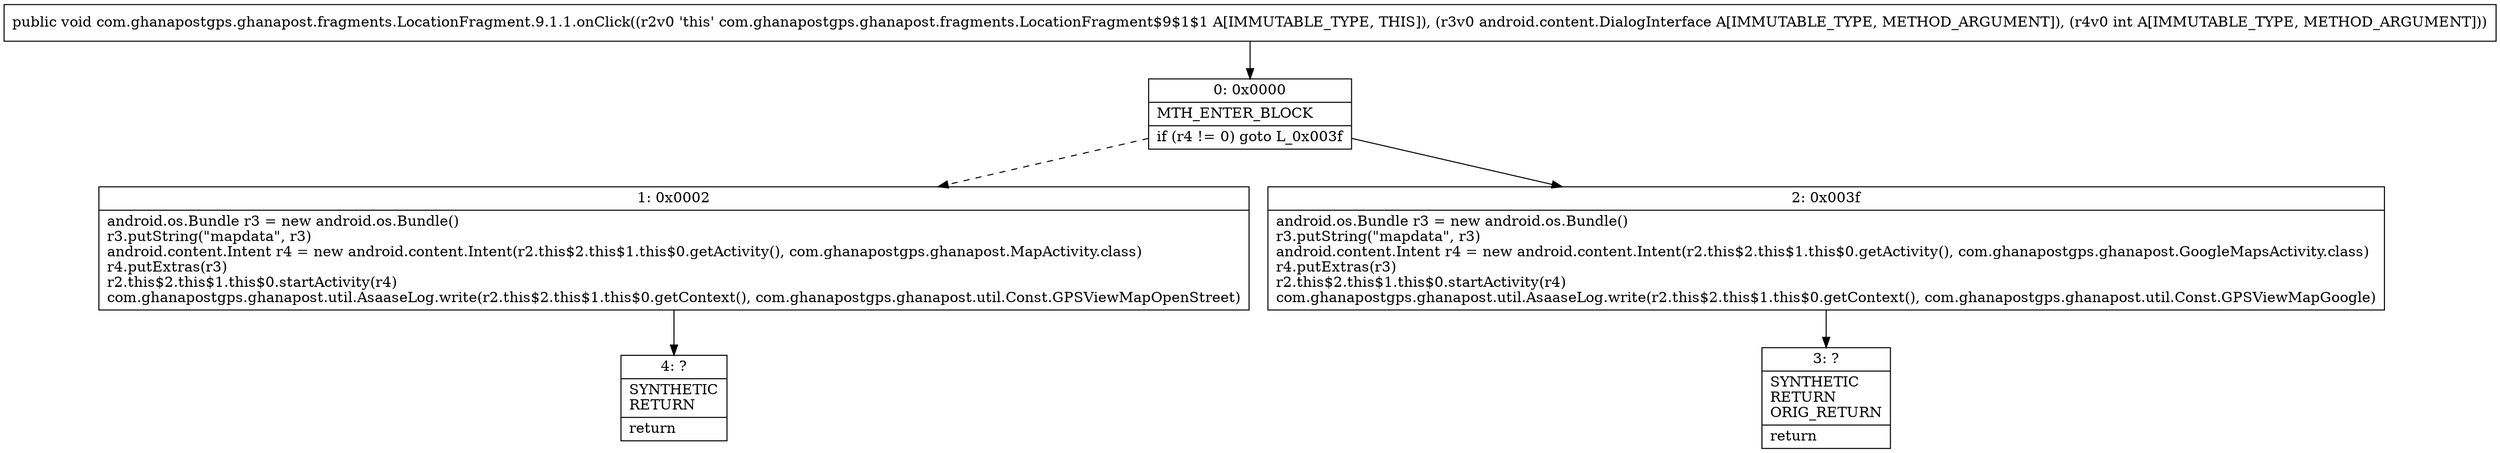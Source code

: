 digraph "CFG forcom.ghanapostgps.ghanapost.fragments.LocationFragment.9.1.1.onClick(Landroid\/content\/DialogInterface;I)V" {
Node_0 [shape=record,label="{0\:\ 0x0000|MTH_ENTER_BLOCK\l|if (r4 != 0) goto L_0x003f\l}"];
Node_1 [shape=record,label="{1\:\ 0x0002|android.os.Bundle r3 = new android.os.Bundle()\lr3.putString(\"mapdata\", r3)\landroid.content.Intent r4 = new android.content.Intent(r2.this$2.this$1.this$0.getActivity(), com.ghanapostgps.ghanapost.MapActivity.class)\lr4.putExtras(r3)\lr2.this$2.this$1.this$0.startActivity(r4)\lcom.ghanapostgps.ghanapost.util.AsaaseLog.write(r2.this$2.this$1.this$0.getContext(), com.ghanapostgps.ghanapost.util.Const.GPSViewMapOpenStreet)\l}"];
Node_2 [shape=record,label="{2\:\ 0x003f|android.os.Bundle r3 = new android.os.Bundle()\lr3.putString(\"mapdata\", r3)\landroid.content.Intent r4 = new android.content.Intent(r2.this$2.this$1.this$0.getActivity(), com.ghanapostgps.ghanapost.GoogleMapsActivity.class)\lr4.putExtras(r3)\lr2.this$2.this$1.this$0.startActivity(r4)\lcom.ghanapostgps.ghanapost.util.AsaaseLog.write(r2.this$2.this$1.this$0.getContext(), com.ghanapostgps.ghanapost.util.Const.GPSViewMapGoogle)\l}"];
Node_3 [shape=record,label="{3\:\ ?|SYNTHETIC\lRETURN\lORIG_RETURN\l|return\l}"];
Node_4 [shape=record,label="{4\:\ ?|SYNTHETIC\lRETURN\l|return\l}"];
MethodNode[shape=record,label="{public void com.ghanapostgps.ghanapost.fragments.LocationFragment.9.1.1.onClick((r2v0 'this' com.ghanapostgps.ghanapost.fragments.LocationFragment$9$1$1 A[IMMUTABLE_TYPE, THIS]), (r3v0 android.content.DialogInterface A[IMMUTABLE_TYPE, METHOD_ARGUMENT]), (r4v0 int A[IMMUTABLE_TYPE, METHOD_ARGUMENT])) }"];
MethodNode -> Node_0;
Node_0 -> Node_1[style=dashed];
Node_0 -> Node_2;
Node_1 -> Node_4;
Node_2 -> Node_3;
}


